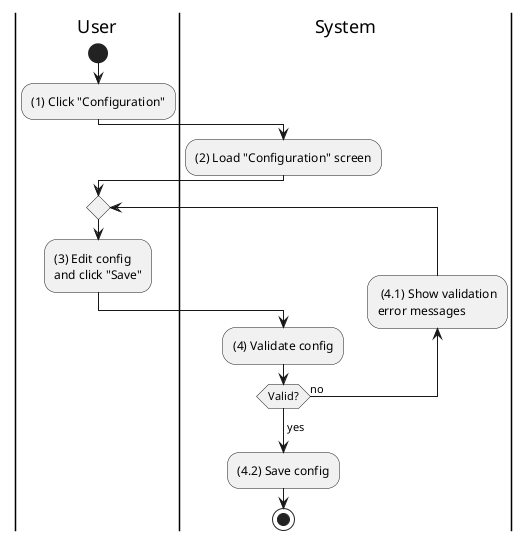 @startuml config-manage
|u|User
|s|System

|u|
start
:(1) Click "Configuration";

|s|
:(2) Load "Configuration" screen;

|u|
repeat
    :(3) Edit config\nand click "Save";

    |s|
    :(4) Validate config;
    backward: (4.1) Show validation\nerror messages;
repeat while (Valid?) is (no)
->yes;
:(4.2) Save config;
stop
@enduml
